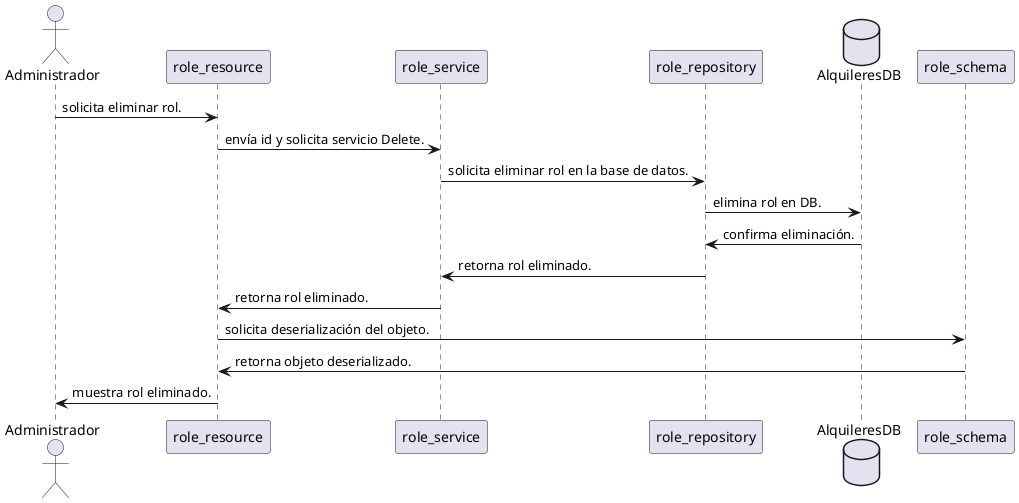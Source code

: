 @startuml Diagrama de Secuencia - Elimminación de rol

actor Administrador

Administrador -> role_resource: solicita eliminar rol.
role_resource -> role_service: envía id y solicita servicio Delete.
role_service -> role_repository: solicita eliminar rol en la base de datos.

database AlquileresDB

role_repository -> AlquileresDB: elimina rol en DB.
AlquileresDB -> role_repository: confirma eliminación.
role_repository -> role_service: retorna rol eliminado.
role_service -> role_resource: retorna rol eliminado.
role_resource -> role_schema: solicita deserialización del objeto.
role_schema -> role_resource: retorna objeto deserializado.
role_resource -> Administrador: muestra rol eliminado.

@enduml